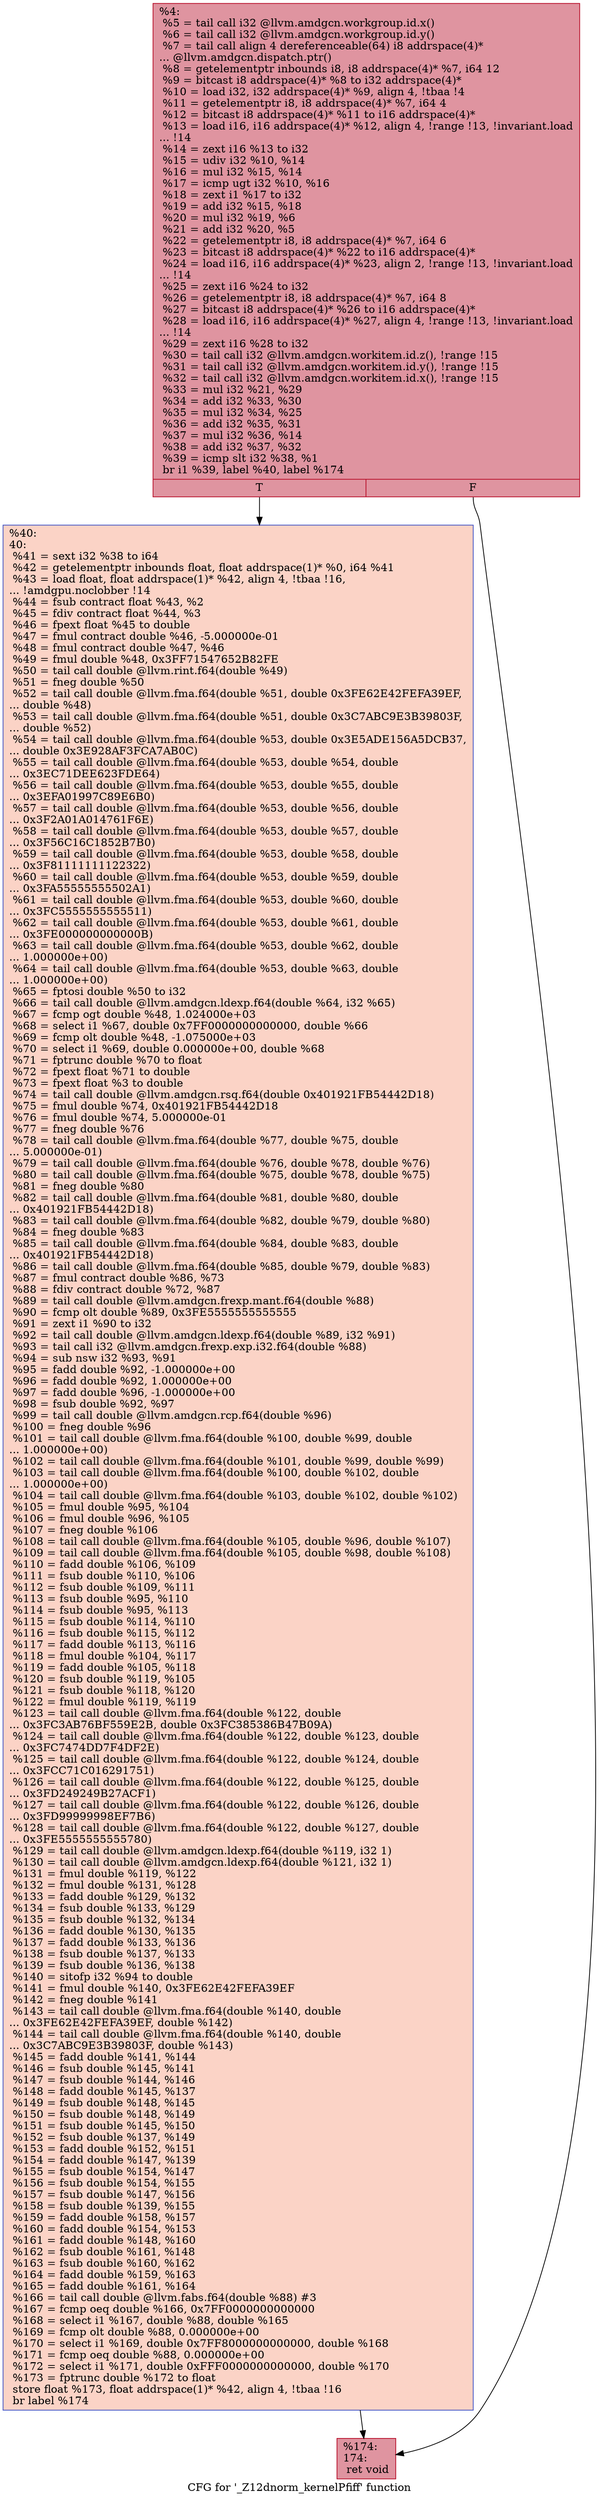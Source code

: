 digraph "CFG for '_Z12dnorm_kernelPfiff' function" {
	label="CFG for '_Z12dnorm_kernelPfiff' function";

	Node0x5ca7620 [shape=record,color="#b70d28ff", style=filled, fillcolor="#b70d2870",label="{%4:\l  %5 = tail call i32 @llvm.amdgcn.workgroup.id.x()\l  %6 = tail call i32 @llvm.amdgcn.workgroup.id.y()\l  %7 = tail call align 4 dereferenceable(64) i8 addrspace(4)*\l... @llvm.amdgcn.dispatch.ptr()\l  %8 = getelementptr inbounds i8, i8 addrspace(4)* %7, i64 12\l  %9 = bitcast i8 addrspace(4)* %8 to i32 addrspace(4)*\l  %10 = load i32, i32 addrspace(4)* %9, align 4, !tbaa !4\l  %11 = getelementptr i8, i8 addrspace(4)* %7, i64 4\l  %12 = bitcast i8 addrspace(4)* %11 to i16 addrspace(4)*\l  %13 = load i16, i16 addrspace(4)* %12, align 4, !range !13, !invariant.load\l... !14\l  %14 = zext i16 %13 to i32\l  %15 = udiv i32 %10, %14\l  %16 = mul i32 %15, %14\l  %17 = icmp ugt i32 %10, %16\l  %18 = zext i1 %17 to i32\l  %19 = add i32 %15, %18\l  %20 = mul i32 %19, %6\l  %21 = add i32 %20, %5\l  %22 = getelementptr i8, i8 addrspace(4)* %7, i64 6\l  %23 = bitcast i8 addrspace(4)* %22 to i16 addrspace(4)*\l  %24 = load i16, i16 addrspace(4)* %23, align 2, !range !13, !invariant.load\l... !14\l  %25 = zext i16 %24 to i32\l  %26 = getelementptr i8, i8 addrspace(4)* %7, i64 8\l  %27 = bitcast i8 addrspace(4)* %26 to i16 addrspace(4)*\l  %28 = load i16, i16 addrspace(4)* %27, align 4, !range !13, !invariant.load\l... !14\l  %29 = zext i16 %28 to i32\l  %30 = tail call i32 @llvm.amdgcn.workitem.id.z(), !range !15\l  %31 = tail call i32 @llvm.amdgcn.workitem.id.y(), !range !15\l  %32 = tail call i32 @llvm.amdgcn.workitem.id.x(), !range !15\l  %33 = mul i32 %21, %29\l  %34 = add i32 %33, %30\l  %35 = mul i32 %34, %25\l  %36 = add i32 %35, %31\l  %37 = mul i32 %36, %14\l  %38 = add i32 %37, %32\l  %39 = icmp slt i32 %38, %1\l  br i1 %39, label %40, label %174\l|{<s0>T|<s1>F}}"];
	Node0x5ca7620:s0 -> Node0x5ca9700;
	Node0x5ca7620:s1 -> Node0x5cabd80;
	Node0x5ca9700 [shape=record,color="#3d50c3ff", style=filled, fillcolor="#f59c7d70",label="{%40:\l40:                                               \l  %41 = sext i32 %38 to i64\l  %42 = getelementptr inbounds float, float addrspace(1)* %0, i64 %41\l  %43 = load float, float addrspace(1)* %42, align 4, !tbaa !16,\l... !amdgpu.noclobber !14\l  %44 = fsub contract float %43, %2\l  %45 = fdiv contract float %44, %3\l  %46 = fpext float %45 to double\l  %47 = fmul contract double %46, -5.000000e-01\l  %48 = fmul contract double %47, %46\l  %49 = fmul double %48, 0x3FF71547652B82FE\l  %50 = tail call double @llvm.rint.f64(double %49)\l  %51 = fneg double %50\l  %52 = tail call double @llvm.fma.f64(double %51, double 0x3FE62E42FEFA39EF,\l... double %48)\l  %53 = tail call double @llvm.fma.f64(double %51, double 0x3C7ABC9E3B39803F,\l... double %52)\l  %54 = tail call double @llvm.fma.f64(double %53, double 0x3E5ADE156A5DCB37,\l... double 0x3E928AF3FCA7AB0C)\l  %55 = tail call double @llvm.fma.f64(double %53, double %54, double\l... 0x3EC71DEE623FDE64)\l  %56 = tail call double @llvm.fma.f64(double %53, double %55, double\l... 0x3EFA01997C89E6B0)\l  %57 = tail call double @llvm.fma.f64(double %53, double %56, double\l... 0x3F2A01A014761F6E)\l  %58 = tail call double @llvm.fma.f64(double %53, double %57, double\l... 0x3F56C16C1852B7B0)\l  %59 = tail call double @llvm.fma.f64(double %53, double %58, double\l... 0x3F81111111122322)\l  %60 = tail call double @llvm.fma.f64(double %53, double %59, double\l... 0x3FA55555555502A1)\l  %61 = tail call double @llvm.fma.f64(double %53, double %60, double\l... 0x3FC5555555555511)\l  %62 = tail call double @llvm.fma.f64(double %53, double %61, double\l... 0x3FE000000000000B)\l  %63 = tail call double @llvm.fma.f64(double %53, double %62, double\l... 1.000000e+00)\l  %64 = tail call double @llvm.fma.f64(double %53, double %63, double\l... 1.000000e+00)\l  %65 = fptosi double %50 to i32\l  %66 = tail call double @llvm.amdgcn.ldexp.f64(double %64, i32 %65)\l  %67 = fcmp ogt double %48, 1.024000e+03\l  %68 = select i1 %67, double 0x7FF0000000000000, double %66\l  %69 = fcmp olt double %48, -1.075000e+03\l  %70 = select i1 %69, double 0.000000e+00, double %68\l  %71 = fptrunc double %70 to float\l  %72 = fpext float %71 to double\l  %73 = fpext float %3 to double\l  %74 = tail call double @llvm.amdgcn.rsq.f64(double 0x401921FB54442D18)\l  %75 = fmul double %74, 0x401921FB54442D18\l  %76 = fmul double %74, 5.000000e-01\l  %77 = fneg double %76\l  %78 = tail call double @llvm.fma.f64(double %77, double %75, double\l... 5.000000e-01)\l  %79 = tail call double @llvm.fma.f64(double %76, double %78, double %76)\l  %80 = tail call double @llvm.fma.f64(double %75, double %78, double %75)\l  %81 = fneg double %80\l  %82 = tail call double @llvm.fma.f64(double %81, double %80, double\l... 0x401921FB54442D18)\l  %83 = tail call double @llvm.fma.f64(double %82, double %79, double %80)\l  %84 = fneg double %83\l  %85 = tail call double @llvm.fma.f64(double %84, double %83, double\l... 0x401921FB54442D18)\l  %86 = tail call double @llvm.fma.f64(double %85, double %79, double %83)\l  %87 = fmul contract double %86, %73\l  %88 = fdiv contract double %72, %87\l  %89 = tail call double @llvm.amdgcn.frexp.mant.f64(double %88)\l  %90 = fcmp olt double %89, 0x3FE5555555555555\l  %91 = zext i1 %90 to i32\l  %92 = tail call double @llvm.amdgcn.ldexp.f64(double %89, i32 %91)\l  %93 = tail call i32 @llvm.amdgcn.frexp.exp.i32.f64(double %88)\l  %94 = sub nsw i32 %93, %91\l  %95 = fadd double %92, -1.000000e+00\l  %96 = fadd double %92, 1.000000e+00\l  %97 = fadd double %96, -1.000000e+00\l  %98 = fsub double %92, %97\l  %99 = tail call double @llvm.amdgcn.rcp.f64(double %96)\l  %100 = fneg double %96\l  %101 = tail call double @llvm.fma.f64(double %100, double %99, double\l... 1.000000e+00)\l  %102 = tail call double @llvm.fma.f64(double %101, double %99, double %99)\l  %103 = tail call double @llvm.fma.f64(double %100, double %102, double\l... 1.000000e+00)\l  %104 = tail call double @llvm.fma.f64(double %103, double %102, double %102)\l  %105 = fmul double %95, %104\l  %106 = fmul double %96, %105\l  %107 = fneg double %106\l  %108 = tail call double @llvm.fma.f64(double %105, double %96, double %107)\l  %109 = tail call double @llvm.fma.f64(double %105, double %98, double %108)\l  %110 = fadd double %106, %109\l  %111 = fsub double %110, %106\l  %112 = fsub double %109, %111\l  %113 = fsub double %95, %110\l  %114 = fsub double %95, %113\l  %115 = fsub double %114, %110\l  %116 = fsub double %115, %112\l  %117 = fadd double %113, %116\l  %118 = fmul double %104, %117\l  %119 = fadd double %105, %118\l  %120 = fsub double %119, %105\l  %121 = fsub double %118, %120\l  %122 = fmul double %119, %119\l  %123 = tail call double @llvm.fma.f64(double %122, double\l... 0x3FC3AB76BF559E2B, double 0x3FC385386B47B09A)\l  %124 = tail call double @llvm.fma.f64(double %122, double %123, double\l... 0x3FC7474DD7F4DF2E)\l  %125 = tail call double @llvm.fma.f64(double %122, double %124, double\l... 0x3FCC71C016291751)\l  %126 = tail call double @llvm.fma.f64(double %122, double %125, double\l... 0x3FD249249B27ACF1)\l  %127 = tail call double @llvm.fma.f64(double %122, double %126, double\l... 0x3FD99999998EF7B6)\l  %128 = tail call double @llvm.fma.f64(double %122, double %127, double\l... 0x3FE5555555555780)\l  %129 = tail call double @llvm.amdgcn.ldexp.f64(double %119, i32 1)\l  %130 = tail call double @llvm.amdgcn.ldexp.f64(double %121, i32 1)\l  %131 = fmul double %119, %122\l  %132 = fmul double %131, %128\l  %133 = fadd double %129, %132\l  %134 = fsub double %133, %129\l  %135 = fsub double %132, %134\l  %136 = fadd double %130, %135\l  %137 = fadd double %133, %136\l  %138 = fsub double %137, %133\l  %139 = fsub double %136, %138\l  %140 = sitofp i32 %94 to double\l  %141 = fmul double %140, 0x3FE62E42FEFA39EF\l  %142 = fneg double %141\l  %143 = tail call double @llvm.fma.f64(double %140, double\l... 0x3FE62E42FEFA39EF, double %142)\l  %144 = tail call double @llvm.fma.f64(double %140, double\l... 0x3C7ABC9E3B39803F, double %143)\l  %145 = fadd double %141, %144\l  %146 = fsub double %145, %141\l  %147 = fsub double %144, %146\l  %148 = fadd double %145, %137\l  %149 = fsub double %148, %145\l  %150 = fsub double %148, %149\l  %151 = fsub double %145, %150\l  %152 = fsub double %137, %149\l  %153 = fadd double %152, %151\l  %154 = fadd double %147, %139\l  %155 = fsub double %154, %147\l  %156 = fsub double %154, %155\l  %157 = fsub double %147, %156\l  %158 = fsub double %139, %155\l  %159 = fadd double %158, %157\l  %160 = fadd double %154, %153\l  %161 = fadd double %148, %160\l  %162 = fsub double %161, %148\l  %163 = fsub double %160, %162\l  %164 = fadd double %159, %163\l  %165 = fadd double %161, %164\l  %166 = tail call double @llvm.fabs.f64(double %88) #3\l  %167 = fcmp oeq double %166, 0x7FF0000000000000\l  %168 = select i1 %167, double %88, double %165\l  %169 = fcmp olt double %88, 0.000000e+00\l  %170 = select i1 %169, double 0x7FF8000000000000, double %168\l  %171 = fcmp oeq double %88, 0.000000e+00\l  %172 = select i1 %171, double 0xFFF0000000000000, double %170\l  %173 = fptrunc double %172 to float\l  store float %173, float addrspace(1)* %42, align 4, !tbaa !16\l  br label %174\l}"];
	Node0x5ca9700 -> Node0x5cabd80;
	Node0x5cabd80 [shape=record,color="#b70d28ff", style=filled, fillcolor="#b70d2870",label="{%174:\l174:                                              \l  ret void\l}"];
}
